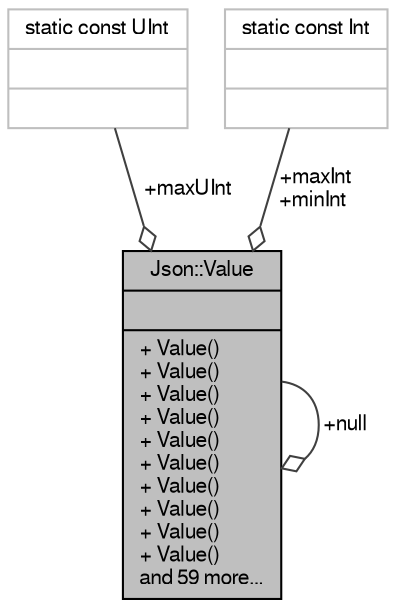 digraph "Json::Value"
{
  edge [fontname="FreeSans",fontsize="10",labelfontname="FreeSans",labelfontsize="10"];
  node [fontname="FreeSans",fontsize="10",shape=record];
  Node1 [label="{Json::Value\n||+ Value()\l+ Value()\l+ Value()\l+ Value()\l+ Value()\l+ Value()\l+ Value()\l+ Value()\l+ Value()\l+ Value()\land 59 more...\l}",height=0.2,width=0.4,color="black", fillcolor="grey75", style="filled" fontcolor="black"];
  Node1 -> Node1 [color="grey25",fontsize="10",style="solid",label=" +null" ,arrowhead="odiamond",fontname="FreeSans"];
  Node2 -> Node1 [color="grey25",fontsize="10",style="solid",label=" +maxUInt" ,arrowhead="odiamond",fontname="FreeSans"];
  Node2 [label="{static const UInt\n||}",height=0.2,width=0.4,color="grey75", fillcolor="white", style="filled"];
  Node3 -> Node1 [color="grey25",fontsize="10",style="solid",label=" +maxInt\n+minInt" ,arrowhead="odiamond",fontname="FreeSans"];
  Node3 [label="{static const Int\n||}",height=0.2,width=0.4,color="grey75", fillcolor="white", style="filled"];
}
